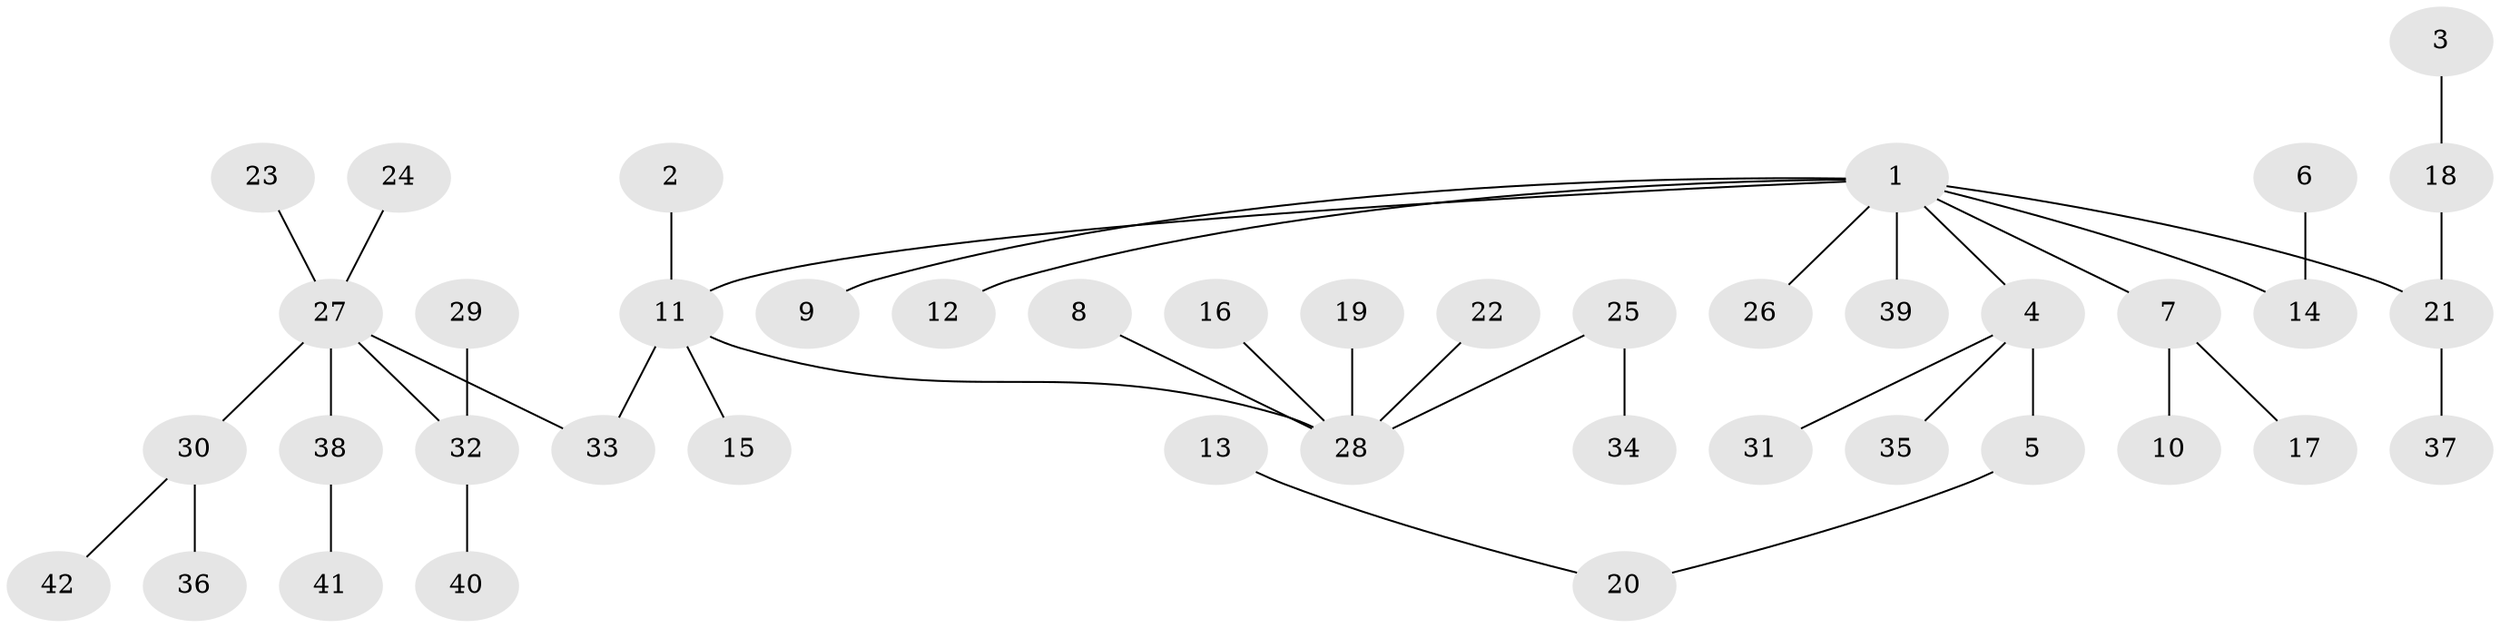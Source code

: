 // original degree distribution, {3: 0.14285714285714285, 9: 0.011904761904761904, 2: 0.25, 5: 0.011904761904761904, 4: 0.05952380952380952, 1: 0.5, 6: 0.023809523809523808}
// Generated by graph-tools (version 1.1) at 2025/50/03/09/25 03:50:16]
// undirected, 42 vertices, 41 edges
graph export_dot {
graph [start="1"]
  node [color=gray90,style=filled];
  1;
  2;
  3;
  4;
  5;
  6;
  7;
  8;
  9;
  10;
  11;
  12;
  13;
  14;
  15;
  16;
  17;
  18;
  19;
  20;
  21;
  22;
  23;
  24;
  25;
  26;
  27;
  28;
  29;
  30;
  31;
  32;
  33;
  34;
  35;
  36;
  37;
  38;
  39;
  40;
  41;
  42;
  1 -- 4 [weight=1.0];
  1 -- 7 [weight=1.0];
  1 -- 9 [weight=1.0];
  1 -- 11 [weight=1.0];
  1 -- 12 [weight=1.0];
  1 -- 14 [weight=1.0];
  1 -- 21 [weight=1.0];
  1 -- 26 [weight=1.0];
  1 -- 39 [weight=1.0];
  2 -- 11 [weight=1.0];
  3 -- 18 [weight=1.0];
  4 -- 5 [weight=1.0];
  4 -- 31 [weight=1.0];
  4 -- 35 [weight=1.0];
  5 -- 20 [weight=1.0];
  6 -- 14 [weight=1.0];
  7 -- 10 [weight=1.0];
  7 -- 17 [weight=1.0];
  8 -- 28 [weight=1.0];
  11 -- 15 [weight=1.0];
  11 -- 28 [weight=1.0];
  11 -- 33 [weight=1.0];
  13 -- 20 [weight=1.0];
  16 -- 28 [weight=1.0];
  18 -- 21 [weight=1.0];
  19 -- 28 [weight=1.0];
  21 -- 37 [weight=1.0];
  22 -- 28 [weight=1.0];
  23 -- 27 [weight=1.0];
  24 -- 27 [weight=1.0];
  25 -- 28 [weight=1.0];
  25 -- 34 [weight=1.0];
  27 -- 30 [weight=1.0];
  27 -- 32 [weight=1.0];
  27 -- 33 [weight=1.0];
  27 -- 38 [weight=1.0];
  29 -- 32 [weight=1.0];
  30 -- 36 [weight=1.0];
  30 -- 42 [weight=1.0];
  32 -- 40 [weight=1.0];
  38 -- 41 [weight=1.0];
}

